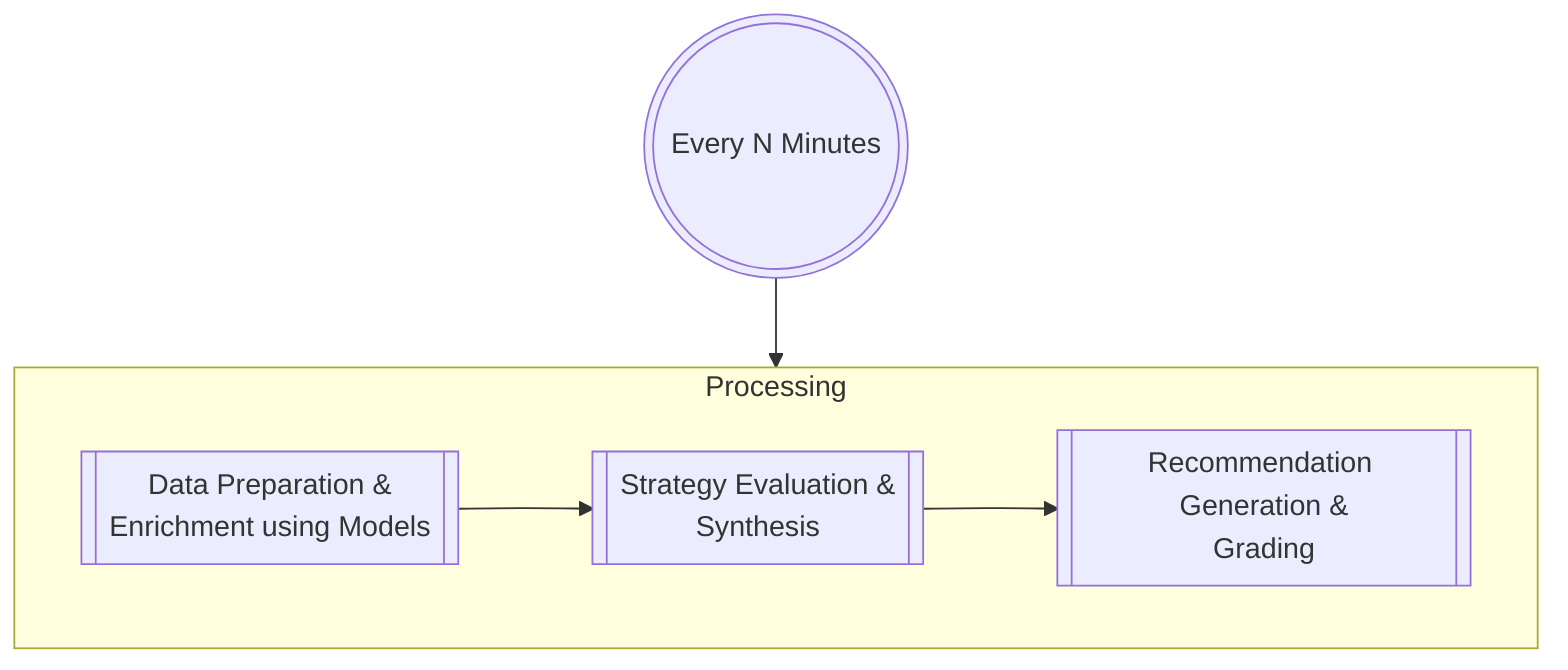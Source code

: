 graph TB
    AA(((Every N Minutes)))
    AA --> A
    subgraph A[Processing]
        direction LR
        BA[[Data Preparation &\nEnrichment using Models]]
        CA[[Strategy Evaluation &\nSynthesis]]
        DA[[Recommendation Generation &\nGrading]]
        BA --> CA
        CA --> DA
    end